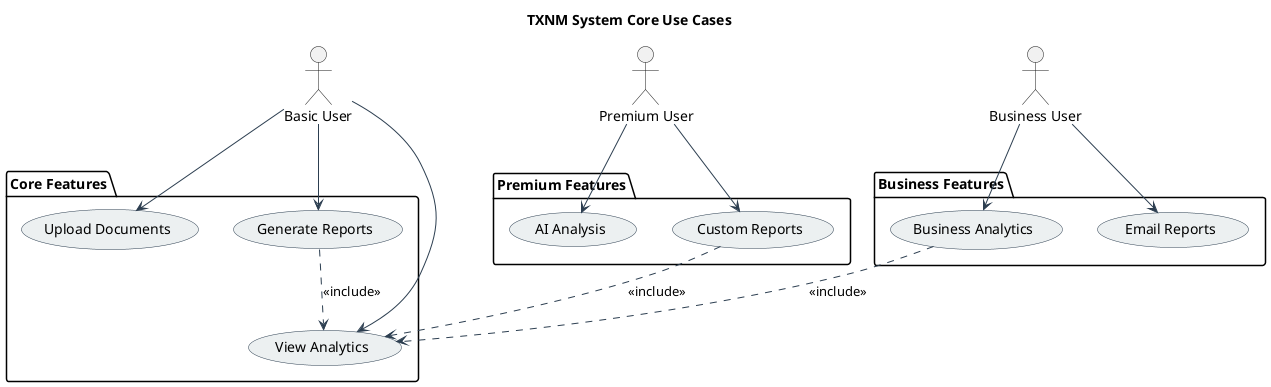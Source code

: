 @startuml TXNM Simple Use Cases
title TXNM System Core Use Cases

' Styling
skinparam usecase {
    BackgroundColor #ECF0F1
    BorderColor #2C3E50
    ArrowColor #2C3E50
    ActorBorderColor #2C3E50
}

' Actors
actor "Basic User" as Basic
actor "Premium User" as Premium
actor "Business User" as Business

' Core Features Package
package "Core Features" {
    usecase "Upload Documents" as UC1
    usecase "View Analytics" as UC2
    usecase "Generate Reports" as UC3
}

' Premium Features Package
package "Premium Features" {
    usecase "AI Analysis" as UC4
    usecase "Custom Reports" as UC5
}

' Business Features Package
package "Business Features" {
    usecase "Business Analytics" as UC6
    usecase "Email Reports" as UC7
}

' Relationships
Basic --> UC1
Basic --> UC2
Basic --> UC3

Premium --> UC4
Premium --> UC5

Business --> UC6
Business --> UC7

' Inclusions
UC3 ..> UC2 : <<include>>
UC5 ..> UC2 : <<include>>
UC6 ..> UC2 : <<include>>

@enduml 